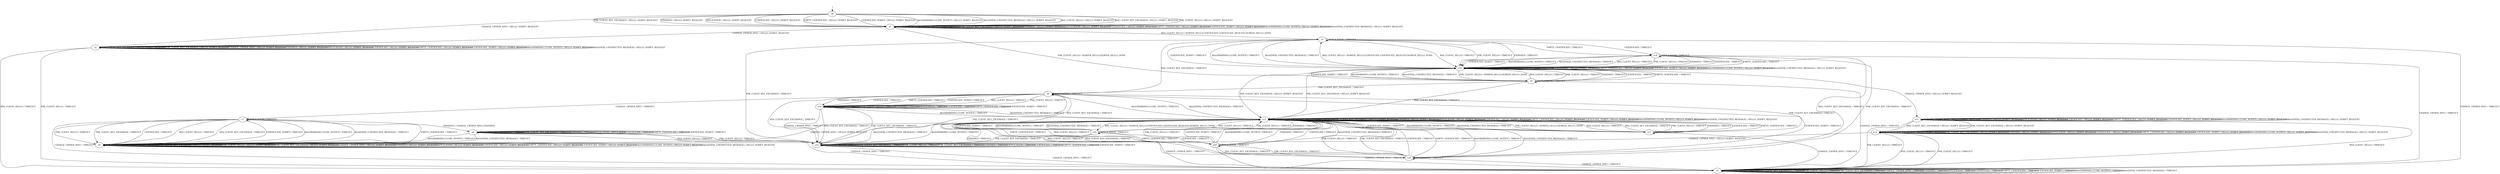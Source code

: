 digraph h9 {
s0 [label="s0"];
s1 [label="s1"];
s2 [label="s2"];
s3 [label="s3"];
s4 [label="s4"];
s5 [label="s5"];
s6 [label="s6"];
s10 [label="s10"];
s12 [label="s12"];
s14 [label="s14"];
s15 [label="s15"];
s7 [label="s7"];
s11 [label="s11"];
s16 [label="s16"];
s17 [label="s17"];
s19 [label="s19"];
s20 [label="s20"];
s8 [label="s8"];
s9 [label="s9"];
s13 [label="s13"];
s18 [label="s18"];
s0 -> s1 [label="RSA_CLIENT_HELLO / HELLO_VERIFY_REQUEST"];
s0 -> s1 [label="RSA_CLIENT_KEY_EXCHANGE / HELLO_VERIFY_REQUEST"];
s0 -> s1 [label="PSK_CLIENT_HELLO / HELLO_VERIFY_REQUEST"];
s0 -> s1 [label="PSK_CLIENT_KEY_EXCHANGE / HELLO_VERIFY_REQUEST"];
s0 -> s2 [label="CHANGE_CIPHER_SPEC / HELLO_VERIFY_REQUEST"];
s0 -> s1 [label="FINISHED / HELLO_VERIFY_REQUEST"];
s0 -> s1 [label="APPLICATION / HELLO_VERIFY_REQUEST"];
s0 -> s1 [label="CERTIFICATE / HELLO_VERIFY_REQUEST"];
s0 -> s1 [label="EMPTY_CERTIFICATE / HELLO_VERIFY_REQUEST"];
s0 -> s1 [label="CERTIFICATE_VERIFY / HELLO_VERIFY_REQUEST"];
s0 -> s1 [label="Alert(WARNING,CLOSE_NOTIFY) / HELLO_VERIFY_REQUEST"];
s0 -> s1 [label="Alert(FATAL,UNEXPECTED_MESSAGE) / HELLO_VERIFY_REQUEST"];
s1 -> s3 [label="RSA_CLIENT_HELLO / SERVER_HELLO,CERTIFICATE,CERTIFICATE_REQUEST,SERVER_HELLO_DONE"];
s1 -> s1 [label="RSA_CLIENT_KEY_EXCHANGE / HELLO_VERIFY_REQUEST"];
s1 -> s4 [label="PSK_CLIENT_HELLO / SERVER_HELLO,SERVER_HELLO_DONE"];
s1 -> s1 [label="PSK_CLIENT_KEY_EXCHANGE / HELLO_VERIFY_REQUEST"];
s1 -> s2 [label="CHANGE_CIPHER_SPEC / HELLO_VERIFY_REQUEST"];
s1 -> s1 [label="FINISHED / HELLO_VERIFY_REQUEST"];
s1 -> s1 [label="APPLICATION / HELLO_VERIFY_REQUEST"];
s1 -> s1 [label="CERTIFICATE / HELLO_VERIFY_REQUEST"];
s1 -> s1 [label="EMPTY_CERTIFICATE / HELLO_VERIFY_REQUEST"];
s1 -> s1 [label="CERTIFICATE_VERIFY / HELLO_VERIFY_REQUEST"];
s1 -> s1 [label="Alert(WARNING,CLOSE_NOTIFY) / HELLO_VERIFY_REQUEST"];
s1 -> s1 [label="Alert(FATAL,UNEXPECTED_MESSAGE) / HELLO_VERIFY_REQUEST"];
s2 -> s5 [label="RSA_CLIENT_HELLO / TIMEOUT"];
s2 -> s2 [label="RSA_CLIENT_KEY_EXCHANGE / HELLO_VERIFY_REQUEST"];
s2 -> s5 [label="PSK_CLIENT_HELLO / TIMEOUT"];
s2 -> s2 [label="PSK_CLIENT_KEY_EXCHANGE / HELLO_VERIFY_REQUEST"];
s2 -> s2 [label="CHANGE_CIPHER_SPEC / HELLO_VERIFY_REQUEST"];
s2 -> s2 [label="FINISHED / HELLO_VERIFY_REQUEST"];
s2 -> s2 [label="APPLICATION / HELLO_VERIFY_REQUEST"];
s2 -> s2 [label="CERTIFICATE / HELLO_VERIFY_REQUEST"];
s2 -> s2 [label="EMPTY_CERTIFICATE / HELLO_VERIFY_REQUEST"];
s2 -> s2 [label="CERTIFICATE_VERIFY / HELLO_VERIFY_REQUEST"];
s2 -> s2 [label="Alert(WARNING,CLOSE_NOTIFY) / HELLO_VERIFY_REQUEST"];
s2 -> s2 [label="Alert(FATAL,UNEXPECTED_MESSAGE) / HELLO_VERIFY_REQUEST"];
s3 -> s10 [label="RSA_CLIENT_HELLO / TIMEOUT"];
s3 -> s6 [label="RSA_CLIENT_KEY_EXCHANGE / TIMEOUT"];
s3 -> s10 [label="PSK_CLIENT_HELLO / TIMEOUT"];
s3 -> s15 [label="PSK_CLIENT_KEY_EXCHANGE / TIMEOUT"];
s3 -> s5 [label="CHANGE_CIPHER_SPEC / TIMEOUT"];
s3 -> s10 [label="FINISHED / TIMEOUT"];
s3 -> s3 [label="APPLICATION / TIMEOUT"];
s3 -> s14 [label="CERTIFICATE / TIMEOUT"];
s3 -> s14 [label="EMPTY_CERTIFICATE / TIMEOUT"];
s3 -> s10 [label="CERTIFICATE_VERIFY / TIMEOUT"];
s3 -> s10 [label="Alert(WARNING,CLOSE_NOTIFY) / TIMEOUT"];
s3 -> s10 [label="Alert(FATAL,UNEXPECTED_MESSAGE) / TIMEOUT"];
s4 -> s10 [label="RSA_CLIENT_HELLO / TIMEOUT"];
s4 -> s12 [label="RSA_CLIENT_KEY_EXCHANGE / TIMEOUT"];
s4 -> s10 [label="PSK_CLIENT_HELLO / TIMEOUT"];
s4 -> s6 [label="PSK_CLIENT_KEY_EXCHANGE / TIMEOUT"];
s4 -> s5 [label="CHANGE_CIPHER_SPEC / TIMEOUT"];
s4 -> s10 [label="FINISHED / TIMEOUT"];
s4 -> s4 [label="APPLICATION / TIMEOUT"];
s4 -> s10 [label="CERTIFICATE / TIMEOUT"];
s4 -> s10 [label="EMPTY_CERTIFICATE / TIMEOUT"];
s4 -> s10 [label="CERTIFICATE_VERIFY / TIMEOUT"];
s4 -> s10 [label="Alert(WARNING,CLOSE_NOTIFY) / TIMEOUT"];
s4 -> s10 [label="Alert(FATAL,UNEXPECTED_MESSAGE) / TIMEOUT"];
s5 -> s5 [label="RSA_CLIENT_HELLO / TIMEOUT"];
s5 -> s5 [label="RSA_CLIENT_KEY_EXCHANGE / TIMEOUT"];
s5 -> s5 [label="PSK_CLIENT_HELLO / TIMEOUT"];
s5 -> s5 [label="PSK_CLIENT_KEY_EXCHANGE / TIMEOUT"];
s5 -> s5 [label="CHANGE_CIPHER_SPEC / TIMEOUT"];
s5 -> s5 [label="FINISHED / TIMEOUT"];
s5 -> s5 [label="APPLICATION / TIMEOUT"];
s5 -> s5 [label="CERTIFICATE / TIMEOUT"];
s5 -> s5 [label="EMPTY_CERTIFICATE / TIMEOUT"];
s5 -> s5 [label="CERTIFICATE_VERIFY / TIMEOUT"];
s5 -> s5 [label="Alert(WARNING,CLOSE_NOTIFY) / TIMEOUT"];
s5 -> s5 [label="Alert(FATAL,UNEXPECTED_MESSAGE) / TIMEOUT"];
s6 -> s20 [label="RSA_CLIENT_HELLO / TIMEOUT"];
s6 -> s15 [label="RSA_CLIENT_KEY_EXCHANGE / TIMEOUT"];
s6 -> s20 [label="PSK_CLIENT_HELLO / TIMEOUT"];
s6 -> s15 [label="PSK_CLIENT_KEY_EXCHANGE / TIMEOUT"];
s6 -> s7 [label="CHANGE_CIPHER_SPEC / TIMEOUT"];
s6 -> s20 [label="FINISHED / TIMEOUT"];
s6 -> s6 [label="APPLICATION / TIMEOUT"];
s6 -> s20 [label="CERTIFICATE / TIMEOUT"];
s6 -> s20 [label="EMPTY_CERTIFICATE / TIMEOUT"];
s6 -> s20 [label="CERTIFICATE_VERIFY / TIMEOUT"];
s6 -> s12 [label="Alert(WARNING,CLOSE_NOTIFY) / TIMEOUT"];
s6 -> s12 [label="Alert(FATAL,UNEXPECTED_MESSAGE) / TIMEOUT"];
s10 -> s3 [label="RSA_CLIENT_HELLO / SERVER_HELLO,CERTIFICATE,CERTIFICATE_REQUEST,SERVER_HELLO_DONE"];
s10 -> s12 [label="RSA_CLIENT_KEY_EXCHANGE / HELLO_VERIFY_REQUEST"];
s10 -> s4 [label="PSK_CLIENT_HELLO / SERVER_HELLO,SERVER_HELLO_DONE"];
s10 -> s12 [label="PSK_CLIENT_KEY_EXCHANGE / HELLO_VERIFY_REQUEST"];
s10 -> s11 [label="CHANGE_CIPHER_SPEC / HELLO_VERIFY_REQUEST"];
s10 -> s10 [label="FINISHED / HELLO_VERIFY_REQUEST"];
s10 -> s10 [label="APPLICATION / HELLO_VERIFY_REQUEST"];
s10 -> s10 [label="CERTIFICATE / HELLO_VERIFY_REQUEST"];
s10 -> s10 [label="EMPTY_CERTIFICATE / HELLO_VERIFY_REQUEST"];
s10 -> s10 [label="CERTIFICATE_VERIFY / HELLO_VERIFY_REQUEST"];
s10 -> s10 [label="Alert(WARNING,CLOSE_NOTIFY) / HELLO_VERIFY_REQUEST"];
s10 -> s10 [label="Alert(FATAL,UNEXPECTED_MESSAGE) / HELLO_VERIFY_REQUEST"];
s12 -> s16 [label="RSA_CLIENT_HELLO / SERVER_HELLO,CERTIFICATE,CERTIFICATE_REQUEST,SERVER_HELLO_DONE"];
s12 -> s12 [label="RSA_CLIENT_KEY_EXCHANGE / HELLO_VERIFY_REQUEST"];
s12 -> s17 [label="PSK_CLIENT_HELLO / SERVER_HELLO,SERVER_HELLO_DONE"];
s12 -> s12 [label="PSK_CLIENT_KEY_EXCHANGE / HELLO_VERIFY_REQUEST"];
s12 -> s8 [label="CHANGE_CIPHER_SPEC / HELLO_VERIFY_REQUEST"];
s12 -> s12 [label="FINISHED / HELLO_VERIFY_REQUEST"];
s12 -> s12 [label="APPLICATION / HELLO_VERIFY_REQUEST"];
s12 -> s12 [label="CERTIFICATE / HELLO_VERIFY_REQUEST"];
s12 -> s12 [label="EMPTY_CERTIFICATE / HELLO_VERIFY_REQUEST"];
s12 -> s12 [label="CERTIFICATE_VERIFY / HELLO_VERIFY_REQUEST"];
s12 -> s12 [label="Alert(WARNING,CLOSE_NOTIFY) / HELLO_VERIFY_REQUEST"];
s12 -> s12 [label="Alert(FATAL,UNEXPECTED_MESSAGE) / HELLO_VERIFY_REQUEST"];
s14 -> s10 [label="RSA_CLIENT_HELLO / TIMEOUT"];
s14 -> s19 [label="RSA_CLIENT_KEY_EXCHANGE / TIMEOUT"];
s14 -> s10 [label="PSK_CLIENT_HELLO / TIMEOUT"];
s14 -> s19 [label="PSK_CLIENT_KEY_EXCHANGE / TIMEOUT"];
s14 -> s5 [label="CHANGE_CIPHER_SPEC / TIMEOUT"];
s14 -> s10 [label="FINISHED / TIMEOUT"];
s14 -> s14 [label="APPLICATION / TIMEOUT"];
s14 -> s10 [label="CERTIFICATE / TIMEOUT"];
s14 -> s10 [label="EMPTY_CERTIFICATE / TIMEOUT"];
s14 -> s10 [label="CERTIFICATE_VERIFY / TIMEOUT"];
s14 -> s10 [label="Alert(WARNING,CLOSE_NOTIFY) / TIMEOUT"];
s14 -> s10 [label="Alert(FATAL,UNEXPECTED_MESSAGE) / TIMEOUT"];
s15 -> s15 [label="RSA_CLIENT_HELLO / TIMEOUT"];
s15 -> s15 [label="RSA_CLIENT_KEY_EXCHANGE / TIMEOUT"];
s15 -> s15 [label="PSK_CLIENT_HELLO / TIMEOUT"];
s15 -> s15 [label="PSK_CLIENT_KEY_EXCHANGE / TIMEOUT"];
s15 -> s5 [label="CHANGE_CIPHER_SPEC / TIMEOUT"];
s15 -> s15 [label="FINISHED / TIMEOUT"];
s15 -> s15 [label="APPLICATION / TIMEOUT"];
s15 -> s15 [label="CERTIFICATE / TIMEOUT"];
s15 -> s15 [label="EMPTY_CERTIFICATE / TIMEOUT"];
s15 -> s15 [label="CERTIFICATE_VERIFY / TIMEOUT"];
s15 -> s12 [label="Alert(WARNING,CLOSE_NOTIFY) / TIMEOUT"];
s15 -> s12 [label="Alert(FATAL,UNEXPECTED_MESSAGE) / TIMEOUT"];
s7 -> s8 [label="RSA_CLIENT_HELLO / TIMEOUT"];
s7 -> s8 [label="RSA_CLIENT_KEY_EXCHANGE / TIMEOUT"];
s7 -> s8 [label="PSK_CLIENT_HELLO / TIMEOUT"];
s7 -> s8 [label="PSK_CLIENT_KEY_EXCHANGE / TIMEOUT"];
s7 -> s5 [label="CHANGE_CIPHER_SPEC / TIMEOUT"];
s7 -> s9 [label="FINISHED / CHANGE_CIPHER_SPEC,FINISHED"];
s7 -> s7 [label="APPLICATION / TIMEOUT"];
s7 -> s8 [label="CERTIFICATE / TIMEOUT"];
s7 -> s8 [label="EMPTY_CERTIFICATE / TIMEOUT"];
s7 -> s8 [label="CERTIFICATE_VERIFY / TIMEOUT"];
s7 -> s8 [label="Alert(WARNING,CLOSE_NOTIFY) / TIMEOUT"];
s7 -> s8 [label="Alert(FATAL,UNEXPECTED_MESSAGE) / TIMEOUT"];
s11 -> s5 [label="RSA_CLIENT_HELLO / TIMEOUT"];
s11 -> s13 [label="RSA_CLIENT_KEY_EXCHANGE / HELLO_VERIFY_REQUEST"];
s11 -> s5 [label="PSK_CLIENT_HELLO / TIMEOUT"];
s11 -> s13 [label="PSK_CLIENT_KEY_EXCHANGE / HELLO_VERIFY_REQUEST"];
s11 -> s11 [label="CHANGE_CIPHER_SPEC / HELLO_VERIFY_REQUEST"];
s11 -> s11 [label="FINISHED / HELLO_VERIFY_REQUEST"];
s11 -> s11 [label="APPLICATION / HELLO_VERIFY_REQUEST"];
s11 -> s11 [label="CERTIFICATE / HELLO_VERIFY_REQUEST"];
s11 -> s11 [label="EMPTY_CERTIFICATE / HELLO_VERIFY_REQUEST"];
s11 -> s11 [label="CERTIFICATE_VERIFY / HELLO_VERIFY_REQUEST"];
s11 -> s11 [label="Alert(WARNING,CLOSE_NOTIFY) / HELLO_VERIFY_REQUEST"];
s11 -> s11 [label="Alert(FATAL,UNEXPECTED_MESSAGE) / HELLO_VERIFY_REQUEST"];
s16 -> s12 [label="RSA_CLIENT_HELLO / TIMEOUT"];
s16 -> s6 [label="RSA_CLIENT_KEY_EXCHANGE / TIMEOUT"];
s16 -> s12 [label="PSK_CLIENT_HELLO / TIMEOUT"];
s16 -> s15 [label="PSK_CLIENT_KEY_EXCHANGE / TIMEOUT"];
s16 -> s5 [label="CHANGE_CIPHER_SPEC / TIMEOUT"];
s16 -> s12 [label="FINISHED / TIMEOUT"];
s16 -> s16 [label="APPLICATION / TIMEOUT"];
s16 -> s18 [label="CERTIFICATE / TIMEOUT"];
s16 -> s18 [label="EMPTY_CERTIFICATE / TIMEOUT"];
s16 -> s12 [label="CERTIFICATE_VERIFY / TIMEOUT"];
s16 -> s12 [label="Alert(WARNING,CLOSE_NOTIFY) / TIMEOUT"];
s16 -> s12 [label="Alert(FATAL,UNEXPECTED_MESSAGE) / TIMEOUT"];
s17 -> s12 [label="RSA_CLIENT_HELLO / TIMEOUT"];
s17 -> s12 [label="RSA_CLIENT_KEY_EXCHANGE / TIMEOUT"];
s17 -> s12 [label="PSK_CLIENT_HELLO / TIMEOUT"];
s17 -> s6 [label="PSK_CLIENT_KEY_EXCHANGE / TIMEOUT"];
s17 -> s5 [label="CHANGE_CIPHER_SPEC / TIMEOUT"];
s17 -> s12 [label="FINISHED / TIMEOUT"];
s17 -> s17 [label="APPLICATION / TIMEOUT"];
s17 -> s12 [label="CERTIFICATE / TIMEOUT"];
s17 -> s12 [label="EMPTY_CERTIFICATE / TIMEOUT"];
s17 -> s12 [label="CERTIFICATE_VERIFY / TIMEOUT"];
s17 -> s12 [label="Alert(WARNING,CLOSE_NOTIFY) / TIMEOUT"];
s17 -> s12 [label="Alert(FATAL,UNEXPECTED_MESSAGE) / TIMEOUT"];
s19 -> s12 [label="RSA_CLIENT_HELLO / TIMEOUT"];
s19 -> s12 [label="RSA_CLIENT_KEY_EXCHANGE / TIMEOUT"];
s19 -> s12 [label="PSK_CLIENT_HELLO / TIMEOUT"];
s19 -> s12 [label="PSK_CLIENT_KEY_EXCHANGE / TIMEOUT"];
s19 -> s5 [label="CHANGE_CIPHER_SPEC / TIMEOUT"];
s19 -> s12 [label="FINISHED / TIMEOUT"];
s19 -> s19 [label="APPLICATION / TIMEOUT"];
s19 -> s12 [label="CERTIFICATE / TIMEOUT"];
s19 -> s12 [label="EMPTY_CERTIFICATE / TIMEOUT"];
s19 -> s6 [label="CERTIFICATE_VERIFY / TIMEOUT"];
s19 -> s12 [label="Alert(WARNING,CLOSE_NOTIFY) / TIMEOUT"];
s19 -> s12 [label="Alert(FATAL,UNEXPECTED_MESSAGE) / TIMEOUT"];
s20 -> s20 [label="RSA_CLIENT_HELLO / TIMEOUT"];
s20 -> s15 [label="RSA_CLIENT_KEY_EXCHANGE / TIMEOUT"];
s20 -> s20 [label="PSK_CLIENT_HELLO / TIMEOUT"];
s20 -> s15 [label="PSK_CLIENT_KEY_EXCHANGE / TIMEOUT"];
s20 -> s15 [label="CHANGE_CIPHER_SPEC / TIMEOUT"];
s20 -> s20 [label="FINISHED / TIMEOUT"];
s20 -> s20 [label="APPLICATION / TIMEOUT"];
s20 -> s20 [label="CERTIFICATE / TIMEOUT"];
s20 -> s20 [label="EMPTY_CERTIFICATE / TIMEOUT"];
s20 -> s20 [label="CERTIFICATE_VERIFY / TIMEOUT"];
s20 -> s12 [label="Alert(WARNING,CLOSE_NOTIFY) / TIMEOUT"];
s20 -> s12 [label="Alert(FATAL,UNEXPECTED_MESSAGE) / TIMEOUT"];
s8 -> s8 [label="RSA_CLIENT_HELLO / HELLO_VERIFY_REQUEST"];
s8 -> s8 [label="RSA_CLIENT_KEY_EXCHANGE / HELLO_VERIFY_REQUEST"];
s8 -> s8 [label="PSK_CLIENT_HELLO / HELLO_VERIFY_REQUEST"];
s8 -> s8 [label="PSK_CLIENT_KEY_EXCHANGE / HELLO_VERIFY_REQUEST"];
s8 -> s8 [label="CHANGE_CIPHER_SPEC / HELLO_VERIFY_REQUEST"];
s8 -> s8 [label="FINISHED / HELLO_VERIFY_REQUEST"];
s8 -> s8 [label="APPLICATION / HELLO_VERIFY_REQUEST"];
s8 -> s8 [label="CERTIFICATE / HELLO_VERIFY_REQUEST"];
s8 -> s8 [label="EMPTY_CERTIFICATE / HELLO_VERIFY_REQUEST"];
s8 -> s8 [label="CERTIFICATE_VERIFY / HELLO_VERIFY_REQUEST"];
s8 -> s8 [label="Alert(WARNING,CLOSE_NOTIFY) / HELLO_VERIFY_REQUEST"];
s8 -> s8 [label="Alert(FATAL,UNEXPECTED_MESSAGE) / HELLO_VERIFY_REQUEST"];
s9 -> s15 [label="RSA_CLIENT_HELLO / TIMEOUT"];
s9 -> s9 [label="RSA_CLIENT_KEY_EXCHANGE / TIMEOUT"];
s9 -> s15 [label="PSK_CLIENT_HELLO / TIMEOUT"];
s9 -> s9 [label="PSK_CLIENT_KEY_EXCHANGE / TIMEOUT"];
s9 -> s5 [label="CHANGE_CIPHER_SPEC / TIMEOUT"];
s9 -> s9 [label="FINISHED / TIMEOUT"];
s9 -> s9 [label="APPLICATION / APPLICATION"];
s9 -> s9 [label="CERTIFICATE / TIMEOUT"];
s9 -> s9 [label="EMPTY_CERTIFICATE / TIMEOUT"];
s9 -> s9 [label="CERTIFICATE_VERIFY / TIMEOUT"];
s9 -> s8 [label="Alert(WARNING,CLOSE_NOTIFY) / TIMEOUT"];
s9 -> s8 [label="Alert(FATAL,UNEXPECTED_MESSAGE) / TIMEOUT"];
s13 -> s5 [label="RSA_CLIENT_HELLO / TIMEOUT"];
s13 -> s13 [label="RSA_CLIENT_KEY_EXCHANGE / HELLO_VERIFY_REQUEST"];
s13 -> s5 [label="PSK_CLIENT_HELLO / TIMEOUT"];
s13 -> s13 [label="PSK_CLIENT_KEY_EXCHANGE / HELLO_VERIFY_REQUEST"];
s13 -> s8 [label="CHANGE_CIPHER_SPEC / HELLO_VERIFY_REQUEST"];
s13 -> s13 [label="FINISHED / HELLO_VERIFY_REQUEST"];
s13 -> s13 [label="APPLICATION / HELLO_VERIFY_REQUEST"];
s13 -> s13 [label="CERTIFICATE / HELLO_VERIFY_REQUEST"];
s13 -> s13 [label="EMPTY_CERTIFICATE / HELLO_VERIFY_REQUEST"];
s13 -> s13 [label="CERTIFICATE_VERIFY / HELLO_VERIFY_REQUEST"];
s13 -> s13 [label="Alert(WARNING,CLOSE_NOTIFY) / HELLO_VERIFY_REQUEST"];
s13 -> s13 [label="Alert(FATAL,UNEXPECTED_MESSAGE) / HELLO_VERIFY_REQUEST"];
s18 -> s12 [label="RSA_CLIENT_HELLO / TIMEOUT"];
s18 -> s19 [label="RSA_CLIENT_KEY_EXCHANGE / TIMEOUT"];
s18 -> s12 [label="PSK_CLIENT_HELLO / TIMEOUT"];
s18 -> s19 [label="PSK_CLIENT_KEY_EXCHANGE / TIMEOUT"];
s18 -> s5 [label="CHANGE_CIPHER_SPEC / TIMEOUT"];
s18 -> s12 [label="FINISHED / TIMEOUT"];
s18 -> s18 [label="APPLICATION / TIMEOUT"];
s18 -> s12 [label="CERTIFICATE / TIMEOUT"];
s18 -> s12 [label="EMPTY_CERTIFICATE / TIMEOUT"];
s18 -> s12 [label="CERTIFICATE_VERIFY / TIMEOUT"];
s18 -> s12 [label="Alert(WARNING,CLOSE_NOTIFY) / TIMEOUT"];
s18 -> s12 [label="Alert(FATAL,UNEXPECTED_MESSAGE) / TIMEOUT"];
__start0 [shape=none, label=""];
__start0 -> s0 [label=""];
}
